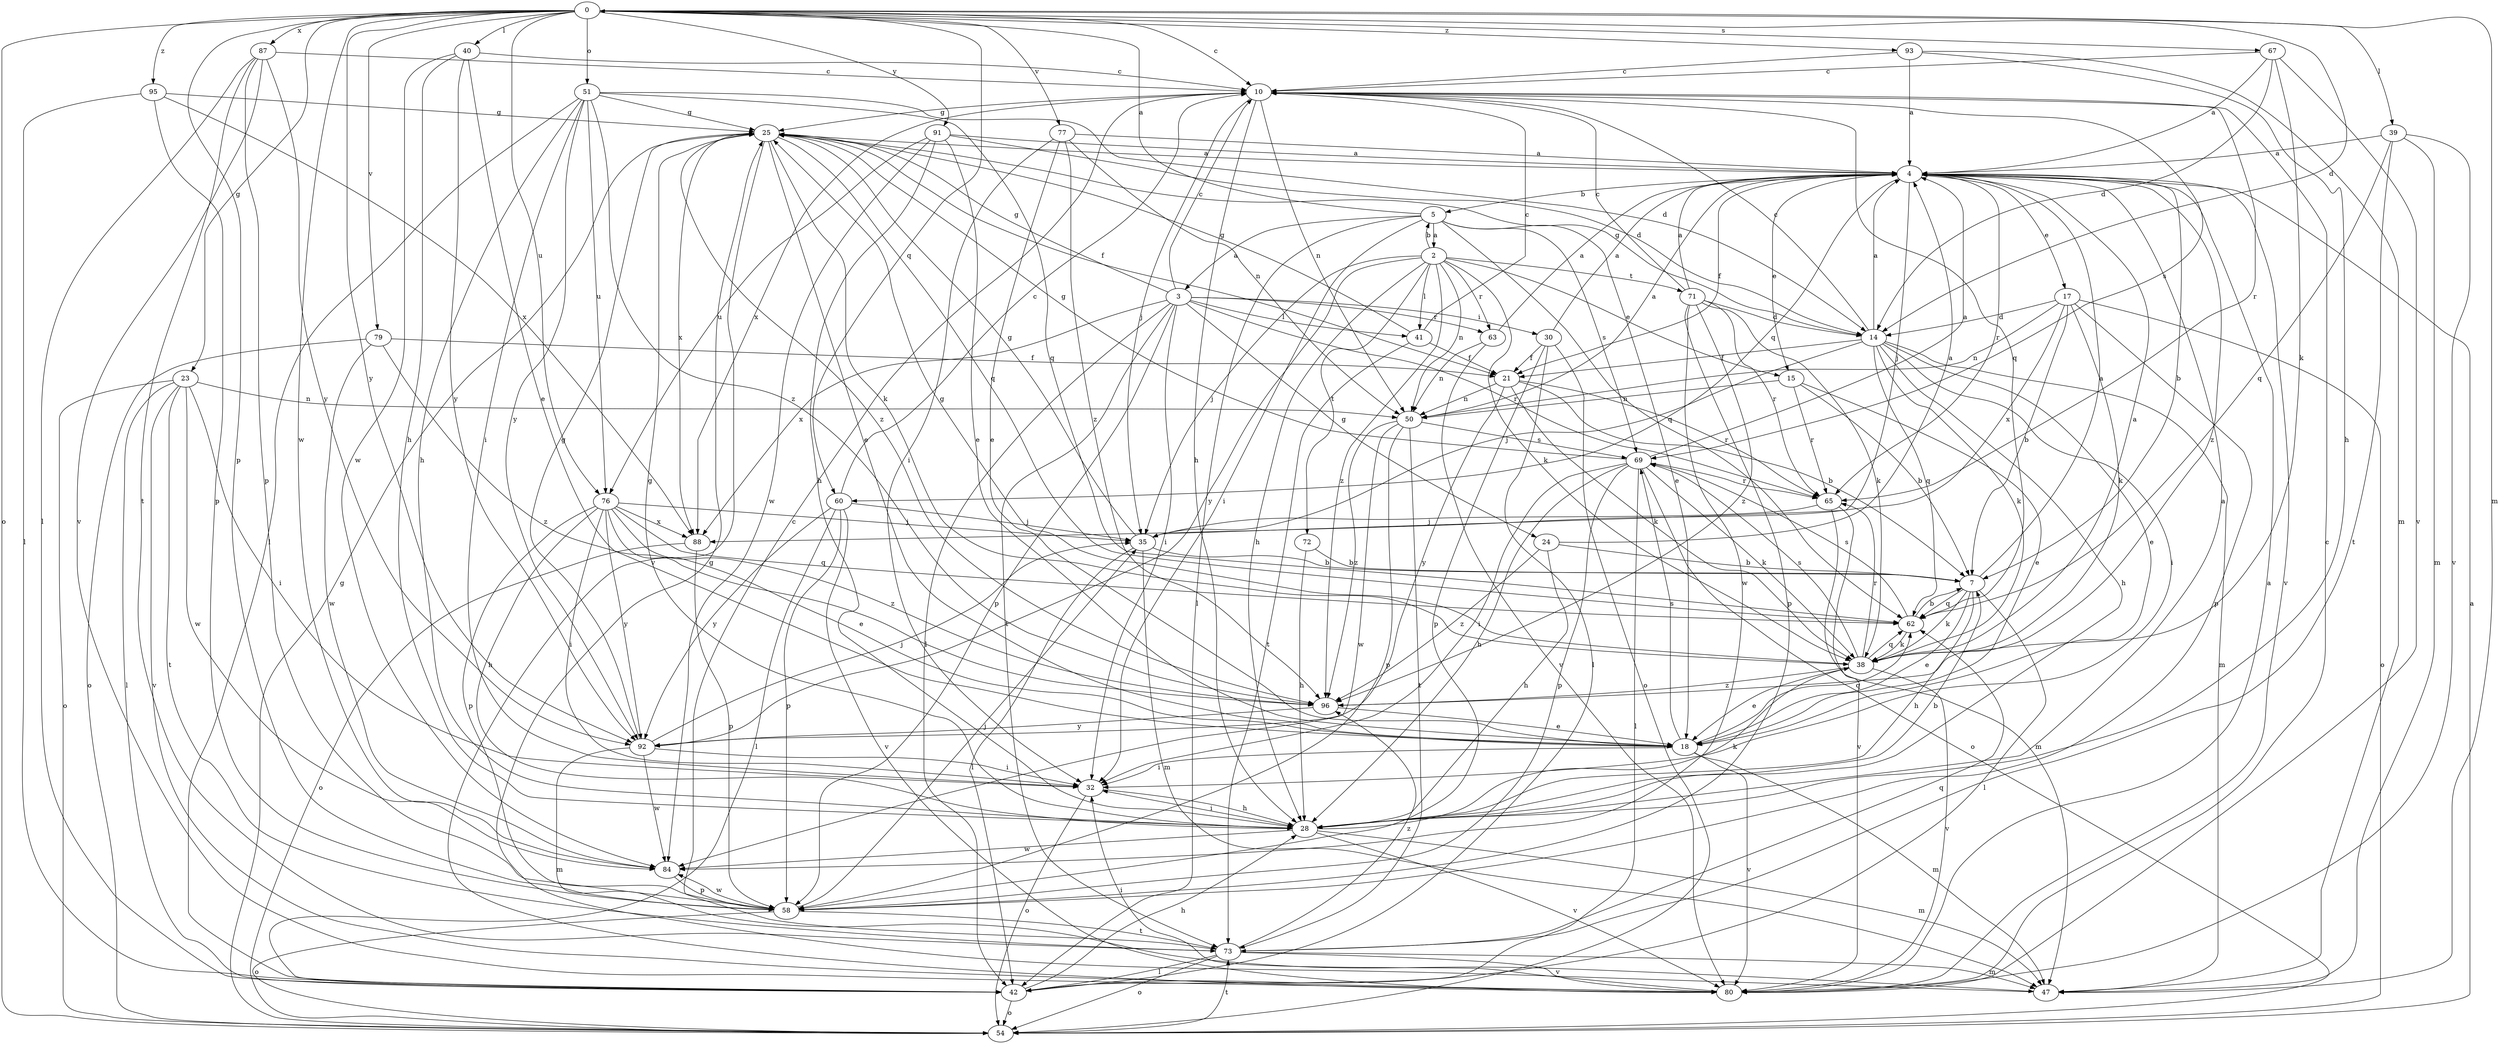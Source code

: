 strict digraph  {
0;
2;
3;
4;
5;
7;
10;
14;
15;
17;
18;
21;
23;
24;
25;
28;
30;
32;
35;
38;
39;
40;
41;
42;
47;
50;
51;
54;
58;
60;
62;
63;
65;
67;
69;
71;
72;
73;
76;
77;
79;
80;
84;
87;
88;
91;
92;
93;
95;
96;
0 -> 10  [label=c];
0 -> 14  [label=d];
0 -> 23  [label=g];
0 -> 39  [label=l];
0 -> 40  [label=l];
0 -> 47  [label=m];
0 -> 51  [label=o];
0 -> 54  [label=o];
0 -> 58  [label=p];
0 -> 60  [label=q];
0 -> 67  [label=s];
0 -> 76  [label=u];
0 -> 77  [label=v];
0 -> 79  [label=v];
0 -> 84  [label=w];
0 -> 87  [label=x];
0 -> 91  [label=y];
0 -> 92  [label=y];
0 -> 93  [label=z];
0 -> 95  [label=z];
2 -> 5  [label=b];
2 -> 15  [label=e];
2 -> 28  [label=h];
2 -> 35  [label=j];
2 -> 38  [label=k];
2 -> 41  [label=l];
2 -> 50  [label=n];
2 -> 63  [label=r];
2 -> 71  [label=t];
2 -> 72  [label=t];
2 -> 92  [label=y];
2 -> 96  [label=z];
3 -> 10  [label=c];
3 -> 24  [label=g];
3 -> 25  [label=g];
3 -> 30  [label=i];
3 -> 32  [label=i];
3 -> 41  [label=l];
3 -> 42  [label=l];
3 -> 58  [label=p];
3 -> 63  [label=r];
3 -> 65  [label=r];
3 -> 73  [label=t];
3 -> 88  [label=x];
4 -> 5  [label=b];
4 -> 7  [label=b];
4 -> 15  [label=e];
4 -> 17  [label=e];
4 -> 21  [label=f];
4 -> 35  [label=j];
4 -> 60  [label=q];
4 -> 65  [label=r];
4 -> 80  [label=v];
4 -> 96  [label=z];
5 -> 0  [label=a];
5 -> 2  [label=a];
5 -> 3  [label=a];
5 -> 18  [label=e];
5 -> 32  [label=i];
5 -> 42  [label=l];
5 -> 62  [label=q];
5 -> 69  [label=s];
7 -> 4  [label=a];
7 -> 18  [label=e];
7 -> 28  [label=h];
7 -> 38  [label=k];
7 -> 42  [label=l];
7 -> 62  [label=q];
10 -> 25  [label=g];
10 -> 28  [label=h];
10 -> 35  [label=j];
10 -> 50  [label=n];
10 -> 62  [label=q];
10 -> 65  [label=r];
10 -> 69  [label=s];
10 -> 88  [label=x];
14 -> 4  [label=a];
14 -> 10  [label=c];
14 -> 18  [label=e];
14 -> 21  [label=f];
14 -> 25  [label=g];
14 -> 28  [label=h];
14 -> 32  [label=i];
14 -> 35  [label=j];
14 -> 38  [label=k];
14 -> 47  [label=m];
14 -> 62  [label=q];
15 -> 7  [label=b];
15 -> 18  [label=e];
15 -> 50  [label=n];
15 -> 65  [label=r];
17 -> 7  [label=b];
17 -> 14  [label=d];
17 -> 38  [label=k];
17 -> 50  [label=n];
17 -> 54  [label=o];
17 -> 58  [label=p];
17 -> 88  [label=x];
18 -> 32  [label=i];
18 -> 47  [label=m];
18 -> 62  [label=q];
18 -> 69  [label=s];
18 -> 80  [label=v];
21 -> 7  [label=b];
21 -> 38  [label=k];
21 -> 50  [label=n];
21 -> 65  [label=r];
21 -> 92  [label=y];
23 -> 32  [label=i];
23 -> 42  [label=l];
23 -> 50  [label=n];
23 -> 54  [label=o];
23 -> 73  [label=t];
23 -> 80  [label=v];
23 -> 84  [label=w];
24 -> 4  [label=a];
24 -> 7  [label=b];
24 -> 28  [label=h];
24 -> 96  [label=z];
25 -> 4  [label=a];
25 -> 18  [label=e];
25 -> 21  [label=f];
25 -> 38  [label=k];
25 -> 62  [label=q];
25 -> 80  [label=v];
25 -> 88  [label=x];
25 -> 96  [label=z];
28 -> 4  [label=a];
28 -> 7  [label=b];
28 -> 25  [label=g];
28 -> 32  [label=i];
28 -> 38  [label=k];
28 -> 47  [label=m];
28 -> 80  [label=v];
28 -> 84  [label=w];
30 -> 4  [label=a];
30 -> 21  [label=f];
30 -> 42  [label=l];
30 -> 54  [label=o];
30 -> 58  [label=p];
32 -> 28  [label=h];
32 -> 54  [label=o];
35 -> 7  [label=b];
35 -> 25  [label=g];
35 -> 42  [label=l];
35 -> 47  [label=m];
38 -> 4  [label=a];
38 -> 18  [label=e];
38 -> 25  [label=g];
38 -> 62  [label=q];
38 -> 65  [label=r];
38 -> 69  [label=s];
38 -> 80  [label=v];
38 -> 96  [label=z];
39 -> 4  [label=a];
39 -> 47  [label=m];
39 -> 62  [label=q];
39 -> 73  [label=t];
39 -> 80  [label=v];
40 -> 10  [label=c];
40 -> 18  [label=e];
40 -> 28  [label=h];
40 -> 84  [label=w];
40 -> 92  [label=y];
41 -> 10  [label=c];
41 -> 21  [label=f];
41 -> 25  [label=g];
41 -> 73  [label=t];
42 -> 28  [label=h];
42 -> 54  [label=o];
47 -> 25  [label=g];
50 -> 4  [label=a];
50 -> 58  [label=p];
50 -> 69  [label=s];
50 -> 73  [label=t];
50 -> 84  [label=w];
50 -> 96  [label=z];
51 -> 14  [label=d];
51 -> 25  [label=g];
51 -> 28  [label=h];
51 -> 32  [label=i];
51 -> 42  [label=l];
51 -> 62  [label=q];
51 -> 76  [label=u];
51 -> 92  [label=y];
51 -> 96  [label=z];
54 -> 4  [label=a];
54 -> 25  [label=g];
54 -> 73  [label=t];
58 -> 35  [label=j];
58 -> 54  [label=o];
58 -> 73  [label=t];
58 -> 84  [label=w];
60 -> 10  [label=c];
60 -> 35  [label=j];
60 -> 42  [label=l];
60 -> 58  [label=p];
60 -> 80  [label=v];
60 -> 92  [label=y];
62 -> 7  [label=b];
62 -> 38  [label=k];
62 -> 69  [label=s];
63 -> 4  [label=a];
63 -> 50  [label=n];
63 -> 80  [label=v];
65 -> 35  [label=j];
65 -> 47  [label=m];
65 -> 80  [label=v];
67 -> 4  [label=a];
67 -> 10  [label=c];
67 -> 14  [label=d];
67 -> 38  [label=k];
67 -> 80  [label=v];
69 -> 4  [label=a];
69 -> 25  [label=g];
69 -> 28  [label=h];
69 -> 32  [label=i];
69 -> 38  [label=k];
69 -> 42  [label=l];
69 -> 54  [label=o];
69 -> 58  [label=p];
69 -> 65  [label=r];
71 -> 4  [label=a];
71 -> 10  [label=c];
71 -> 14  [label=d];
71 -> 38  [label=k];
71 -> 58  [label=p];
71 -> 65  [label=r];
71 -> 84  [label=w];
71 -> 96  [label=z];
72 -> 7  [label=b];
72 -> 28  [label=h];
73 -> 10  [label=c];
73 -> 42  [label=l];
73 -> 47  [label=m];
73 -> 54  [label=o];
73 -> 62  [label=q];
73 -> 80  [label=v];
73 -> 96  [label=z];
76 -> 18  [label=e];
76 -> 28  [label=h];
76 -> 32  [label=i];
76 -> 35  [label=j];
76 -> 58  [label=p];
76 -> 62  [label=q];
76 -> 88  [label=x];
76 -> 92  [label=y];
76 -> 96  [label=z];
77 -> 4  [label=a];
77 -> 18  [label=e];
77 -> 32  [label=i];
77 -> 50  [label=n];
77 -> 96  [label=z];
79 -> 21  [label=f];
79 -> 54  [label=o];
79 -> 84  [label=w];
79 -> 96  [label=z];
80 -> 4  [label=a];
80 -> 10  [label=c];
80 -> 32  [label=i];
84 -> 58  [label=p];
87 -> 10  [label=c];
87 -> 42  [label=l];
87 -> 58  [label=p];
87 -> 73  [label=t];
87 -> 80  [label=v];
87 -> 92  [label=y];
88 -> 54  [label=o];
88 -> 58  [label=p];
91 -> 4  [label=a];
91 -> 14  [label=d];
91 -> 18  [label=e];
91 -> 28  [label=h];
91 -> 76  [label=u];
91 -> 84  [label=w];
92 -> 25  [label=g];
92 -> 32  [label=i];
92 -> 35  [label=j];
92 -> 47  [label=m];
92 -> 84  [label=w];
93 -> 4  [label=a];
93 -> 10  [label=c];
93 -> 28  [label=h];
93 -> 47  [label=m];
95 -> 25  [label=g];
95 -> 42  [label=l];
95 -> 58  [label=p];
95 -> 88  [label=x];
96 -> 18  [label=e];
96 -> 92  [label=y];
}
